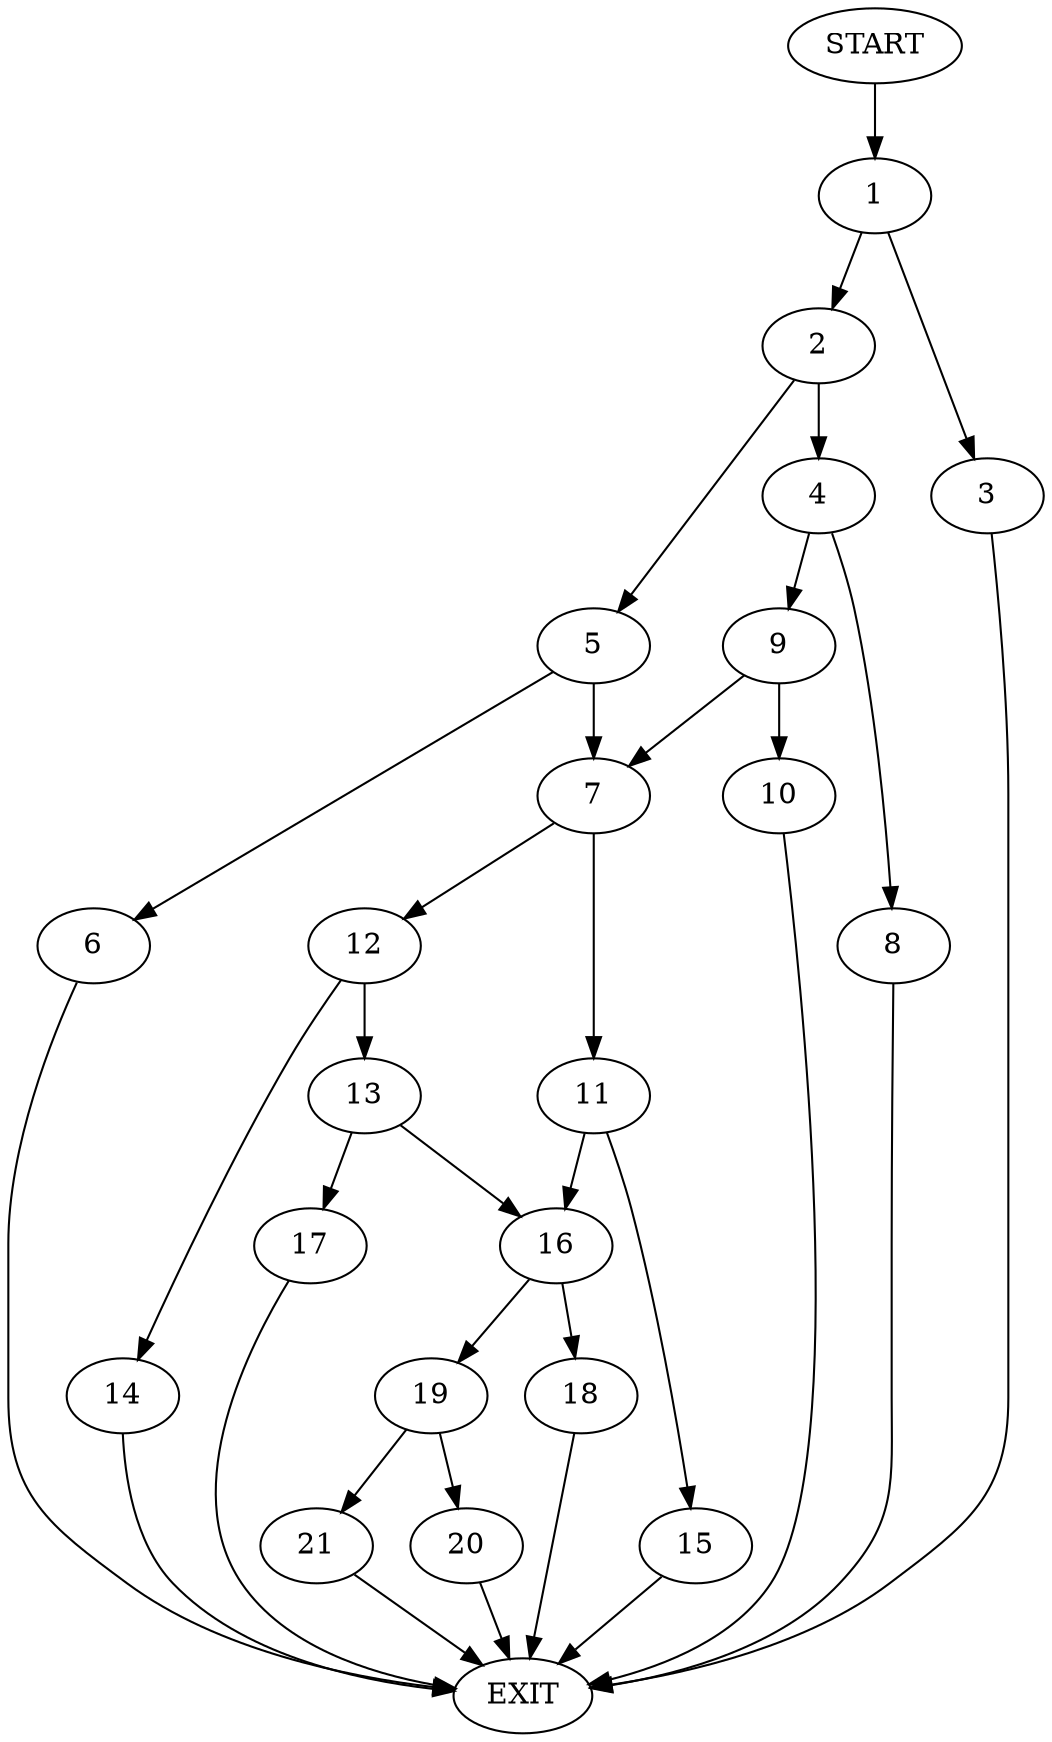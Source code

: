 digraph {
0 [label="START"]
22 [label="EXIT"]
0 -> 1
1 -> 2
1 -> 3
3 -> 22
2 -> 4
2 -> 5
5 -> 6
5 -> 7
4 -> 8
4 -> 9
8 -> 22
9 -> 10
9 -> 7
10 -> 22
7 -> 11
7 -> 12
6 -> 22
12 -> 13
12 -> 14
11 -> 15
11 -> 16
14 -> 22
13 -> 17
13 -> 16
17 -> 22
16 -> 18
16 -> 19
15 -> 22
18 -> 22
19 -> 20
19 -> 21
20 -> 22
21 -> 22
}
